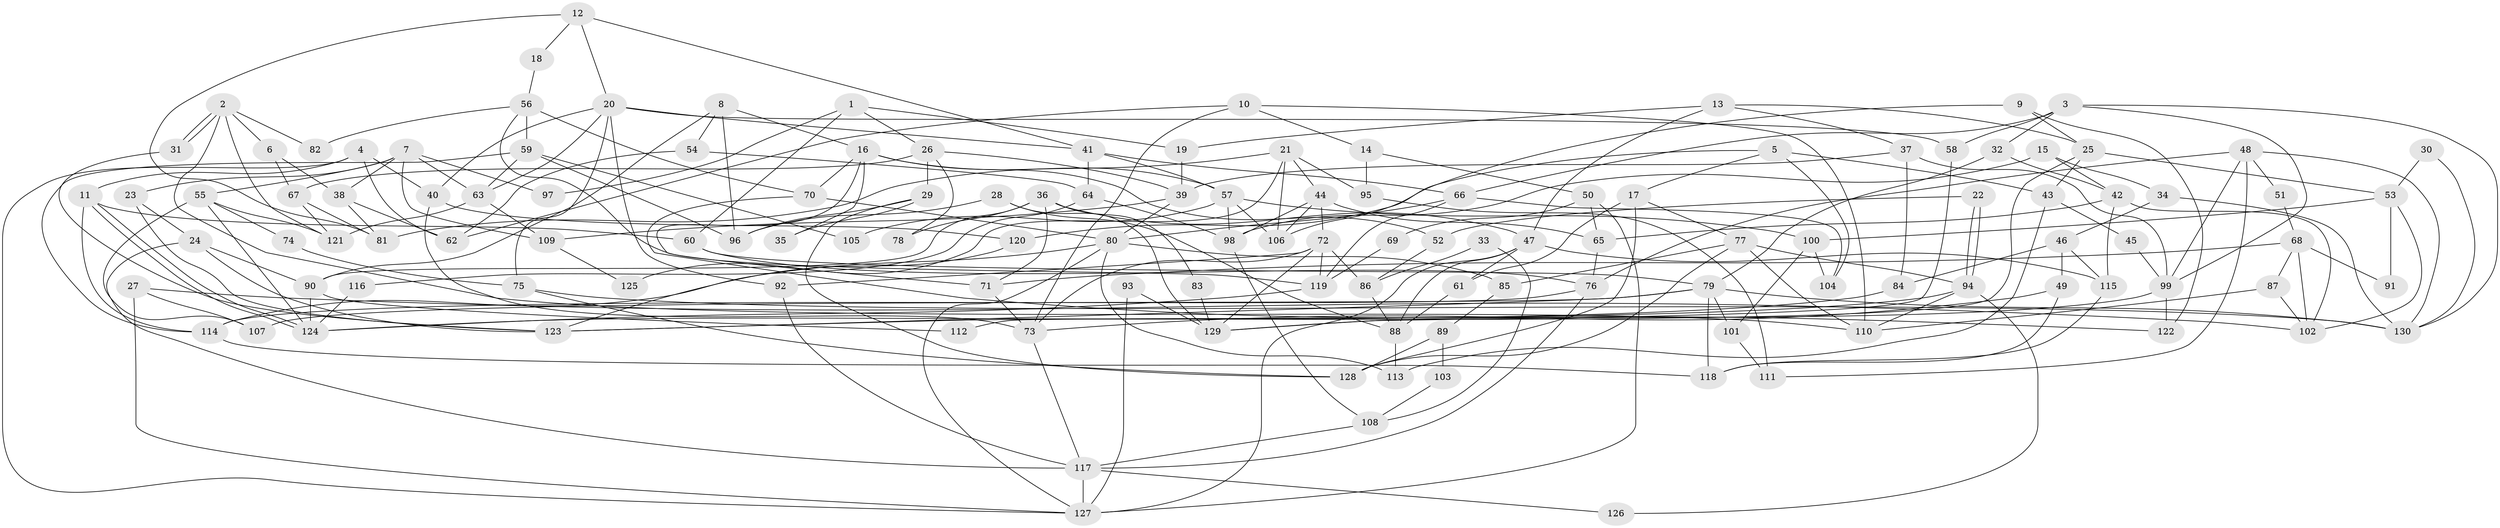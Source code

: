 // Generated by graph-tools (version 1.1) at 2025/49/03/09/25 04:49:24]
// undirected, 130 vertices, 260 edges
graph export_dot {
graph [start="1"]
  node [color=gray90,style=filled];
  1;
  2;
  3;
  4;
  5;
  6;
  7;
  8;
  9;
  10;
  11;
  12;
  13;
  14;
  15;
  16;
  17;
  18;
  19;
  20;
  21;
  22;
  23;
  24;
  25;
  26;
  27;
  28;
  29;
  30;
  31;
  32;
  33;
  34;
  35;
  36;
  37;
  38;
  39;
  40;
  41;
  42;
  43;
  44;
  45;
  46;
  47;
  48;
  49;
  50;
  51;
  52;
  53;
  54;
  55;
  56;
  57;
  58;
  59;
  60;
  61;
  62;
  63;
  64;
  65;
  66;
  67;
  68;
  69;
  70;
  71;
  72;
  73;
  74;
  75;
  76;
  77;
  78;
  79;
  80;
  81;
  82;
  83;
  84;
  85;
  86;
  87;
  88;
  89;
  90;
  91;
  92;
  93;
  94;
  95;
  96;
  97;
  98;
  99;
  100;
  101;
  102;
  103;
  104;
  105;
  106;
  107;
  108;
  109;
  110;
  111;
  112;
  113;
  114;
  115;
  116;
  117;
  118;
  119;
  120;
  121;
  122;
  123;
  124;
  125;
  126;
  127;
  128;
  129;
  130;
  1 -- 60;
  1 -- 19;
  1 -- 26;
  1 -- 97;
  2 -- 31;
  2 -- 31;
  2 -- 121;
  2 -- 6;
  2 -- 82;
  2 -- 110;
  3 -- 130;
  3 -- 66;
  3 -- 32;
  3 -- 58;
  3 -- 99;
  4 -- 11;
  4 -- 62;
  4 -- 40;
  4 -- 127;
  5 -- 43;
  5 -- 120;
  5 -- 17;
  5 -- 104;
  6 -- 38;
  6 -- 67;
  7 -- 63;
  7 -- 55;
  7 -- 23;
  7 -- 38;
  7 -- 97;
  7 -- 109;
  8 -- 96;
  8 -- 90;
  8 -- 16;
  8 -- 54;
  9 -- 106;
  9 -- 122;
  9 -- 25;
  10 -- 110;
  10 -- 73;
  10 -- 14;
  10 -- 62;
  11 -- 114;
  11 -- 124;
  11 -- 124;
  11 -- 60;
  12 -- 20;
  12 -- 41;
  12 -- 18;
  12 -- 81;
  13 -- 37;
  13 -- 47;
  13 -- 19;
  13 -- 25;
  14 -- 50;
  14 -- 95;
  15 -- 34;
  15 -- 98;
  15 -- 42;
  16 -- 57;
  16 -- 35;
  16 -- 52;
  16 -- 70;
  16 -- 71;
  17 -- 77;
  17 -- 61;
  17 -- 128;
  18 -- 56;
  19 -- 39;
  20 -- 92;
  20 -- 40;
  20 -- 41;
  20 -- 58;
  20 -- 63;
  20 -- 75;
  21 -- 81;
  21 -- 106;
  21 -- 44;
  21 -- 95;
  21 -- 125;
  22 -- 94;
  22 -- 94;
  22 -- 52;
  23 -- 123;
  23 -- 24;
  24 -- 90;
  24 -- 117;
  24 -- 123;
  25 -- 43;
  25 -- 53;
  25 -- 112;
  26 -- 39;
  26 -- 29;
  26 -- 67;
  26 -- 78;
  27 -- 127;
  27 -- 102;
  27 -- 107;
  28 -- 96;
  28 -- 129;
  28 -- 88;
  29 -- 128;
  29 -- 35;
  29 -- 96;
  30 -- 130;
  30 -- 53;
  31 -- 123;
  32 -- 42;
  32 -- 79;
  33 -- 86;
  33 -- 108;
  34 -- 130;
  34 -- 46;
  36 -- 47;
  36 -- 71;
  36 -- 78;
  36 -- 83;
  36 -- 90;
  37 -- 99;
  37 -- 39;
  37 -- 84;
  38 -- 81;
  38 -- 62;
  39 -- 109;
  39 -- 80;
  40 -- 73;
  40 -- 120;
  41 -- 66;
  41 -- 57;
  41 -- 64;
  42 -- 65;
  42 -- 102;
  42 -- 115;
  43 -- 113;
  43 -- 45;
  44 -- 72;
  44 -- 65;
  44 -- 98;
  44 -- 106;
  45 -- 99;
  46 -- 115;
  46 -- 49;
  46 -- 84;
  47 -- 127;
  47 -- 61;
  47 -- 88;
  47 -- 115;
  48 -- 111;
  48 -- 130;
  48 -- 51;
  48 -- 76;
  48 -- 99;
  49 -- 118;
  49 -- 73;
  50 -- 65;
  50 -- 127;
  50 -- 69;
  51 -- 68;
  52 -- 86;
  53 -- 102;
  53 -- 91;
  53 -- 100;
  54 -- 62;
  54 -- 64;
  55 -- 107;
  55 -- 124;
  55 -- 74;
  55 -- 121;
  56 -- 119;
  56 -- 70;
  56 -- 59;
  56 -- 82;
  57 -- 98;
  57 -- 100;
  57 -- 105;
  57 -- 106;
  58 -- 129;
  59 -- 63;
  59 -- 96;
  59 -- 105;
  59 -- 114;
  60 -- 79;
  60 -- 76;
  61 -- 88;
  63 -- 121;
  63 -- 109;
  64 -- 98;
  64 -- 116;
  65 -- 76;
  66 -- 80;
  66 -- 104;
  66 -- 119;
  67 -- 81;
  67 -- 121;
  68 -- 71;
  68 -- 102;
  68 -- 87;
  68 -- 91;
  69 -- 119;
  70 -- 80;
  70 -- 122;
  71 -- 73;
  72 -- 119;
  72 -- 129;
  72 -- 73;
  72 -- 86;
  72 -- 92;
  73 -- 117;
  74 -- 75;
  75 -- 128;
  75 -- 130;
  76 -- 114;
  76 -- 117;
  77 -- 110;
  77 -- 94;
  77 -- 85;
  77 -- 128;
  79 -- 118;
  79 -- 101;
  79 -- 107;
  79 -- 123;
  79 -- 130;
  80 -- 127;
  80 -- 114;
  80 -- 85;
  80 -- 113;
  83 -- 129;
  84 -- 124;
  85 -- 89;
  86 -- 88;
  87 -- 110;
  87 -- 102;
  88 -- 113;
  89 -- 128;
  89 -- 103;
  90 -- 124;
  90 -- 112;
  92 -- 117;
  93 -- 127;
  93 -- 129;
  94 -- 123;
  94 -- 110;
  94 -- 126;
  95 -- 111;
  98 -- 108;
  99 -- 122;
  99 -- 129;
  100 -- 101;
  100 -- 104;
  101 -- 111;
  103 -- 108;
  108 -- 117;
  109 -- 125;
  114 -- 118;
  115 -- 118;
  116 -- 124;
  117 -- 126;
  117 -- 127;
  119 -- 124;
  120 -- 123;
}
